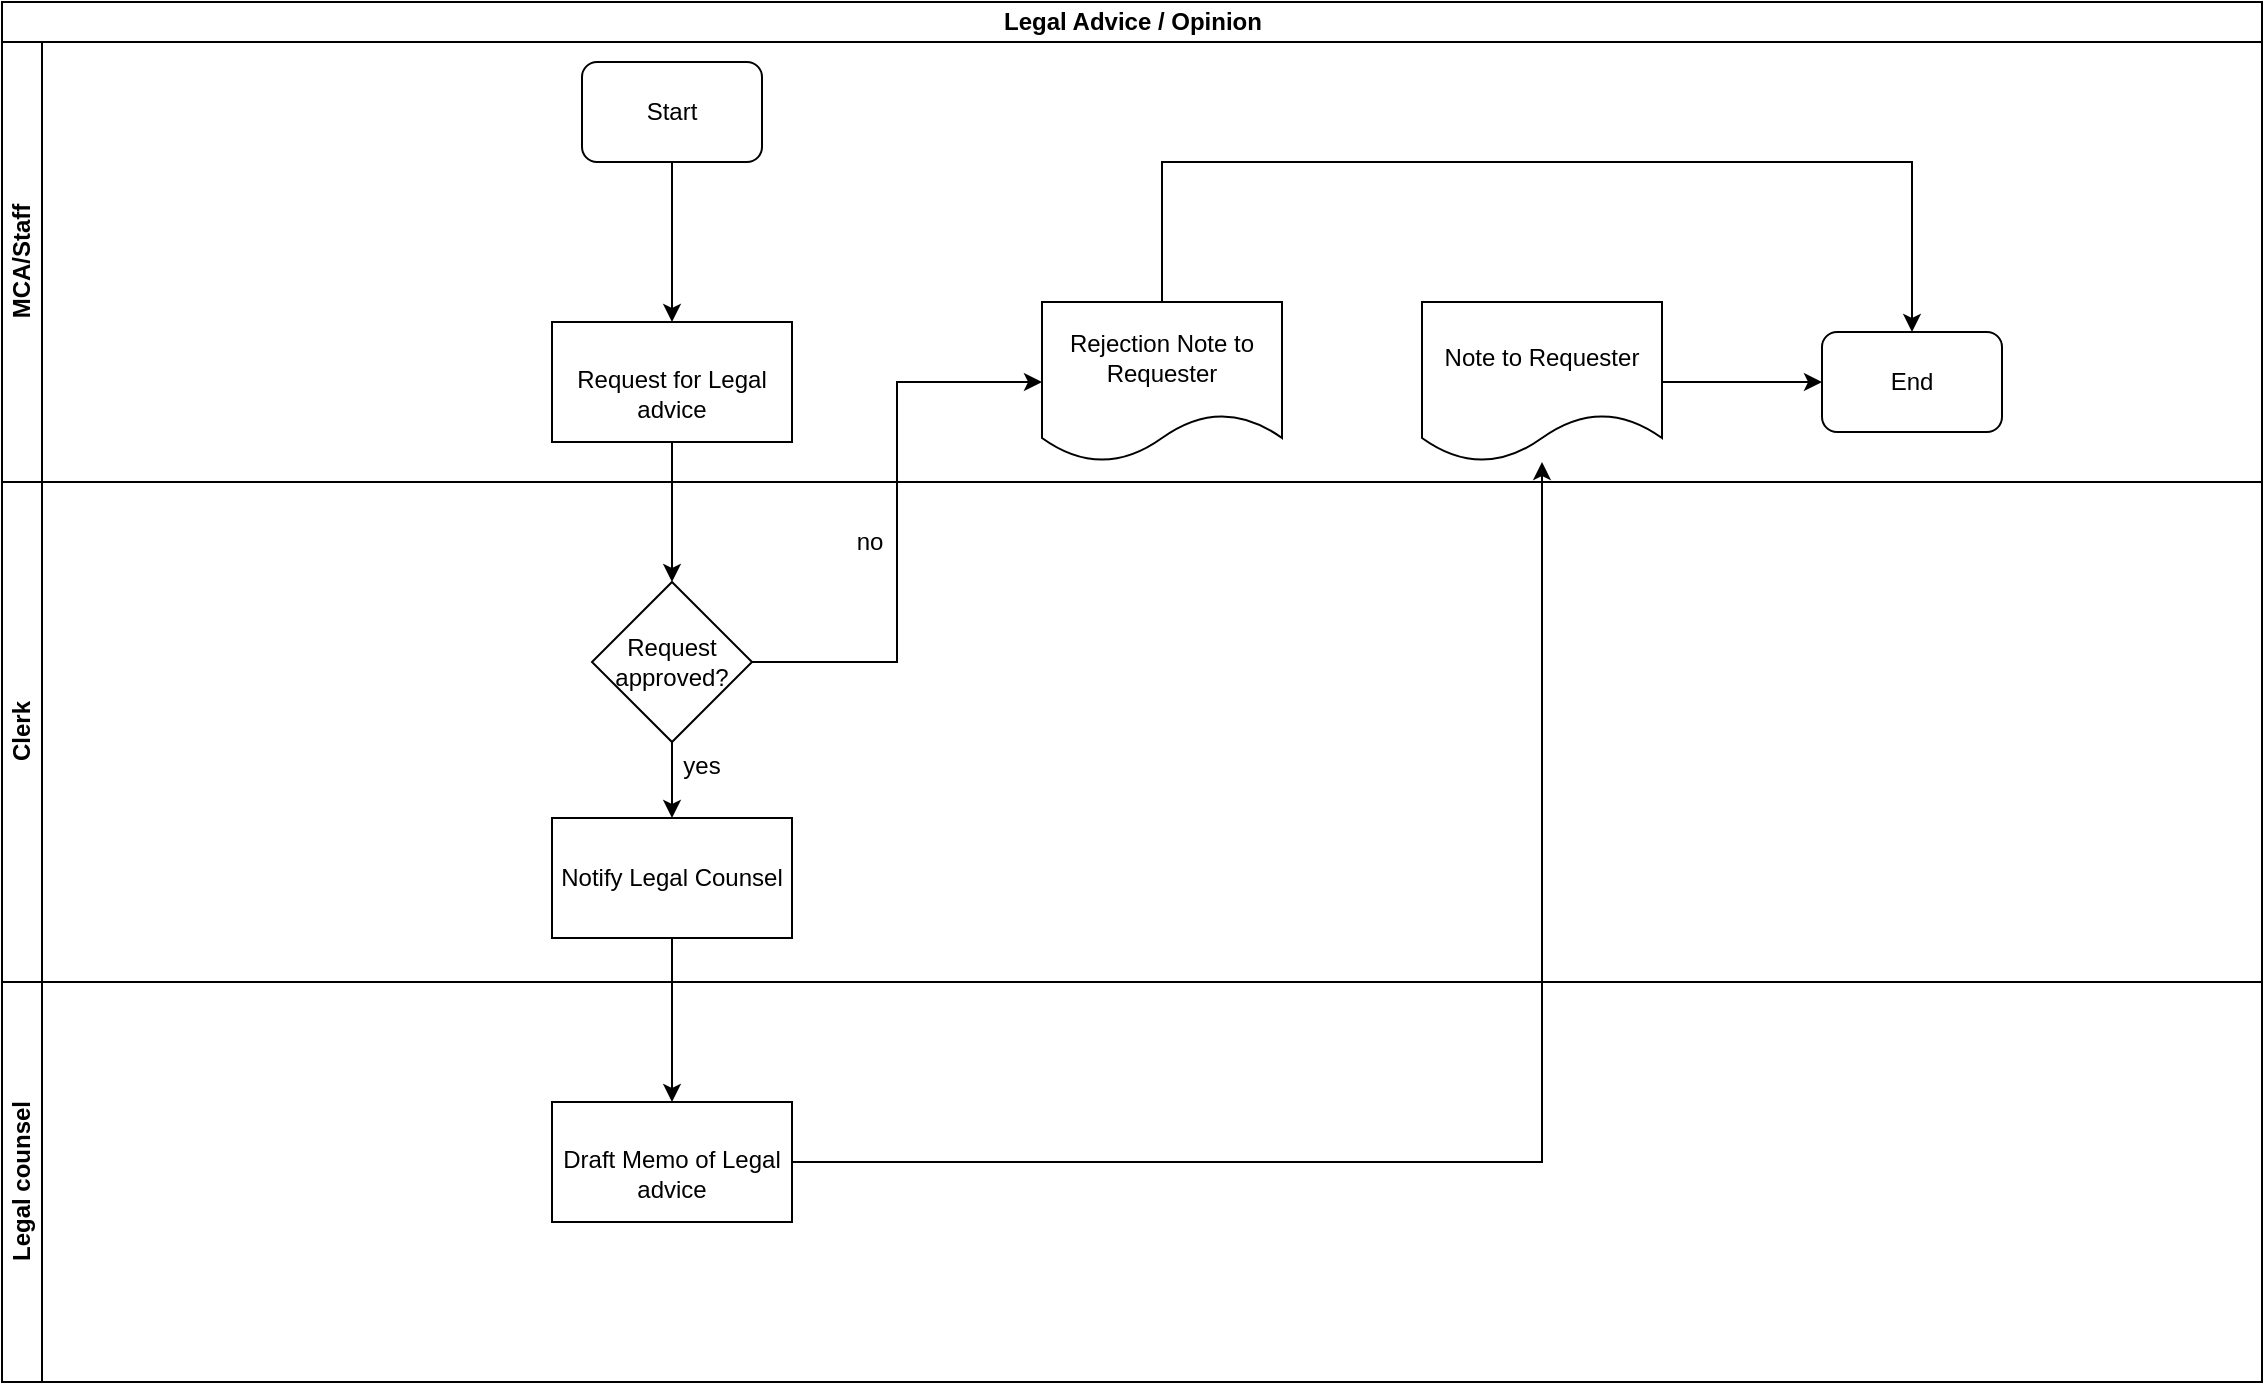 <mxfile version="13.7.7" type="github">
  <diagram id="0JgoW0CUqfs-v9tvcyth" name="Page-1">
    <mxGraphModel dx="910" dy="487" grid="1" gridSize="10" guides="1" tooltips="1" connect="1" arrows="1" fold="1" page="1" pageScale="1" pageWidth="1169" pageHeight="827" math="0" shadow="0">
      <root>
        <mxCell id="0" />
        <mxCell id="1" parent="0" />
        <mxCell id="YAh0zy8l2tCjz80Ia1jp-1" value="Legal Advice / Opinion" style="swimlane;html=1;childLayout=stackLayout;resizeParent=1;resizeParentMax=0;horizontal=1;startSize=20;horizontalStack=0;" vertex="1" parent="1">
          <mxGeometry x="20" y="20" width="1130" height="690" as="geometry" />
        </mxCell>
        <mxCell id="YAh0zy8l2tCjz80Ia1jp-2" value="MCA/Staff" style="swimlane;html=1;startSize=20;horizontal=0;" vertex="1" parent="YAh0zy8l2tCjz80Ia1jp-1">
          <mxGeometry y="20" width="1130" height="220" as="geometry" />
        </mxCell>
        <mxCell id="YAh0zy8l2tCjz80Ia1jp-5" value="Start" style="rounded=1;whiteSpace=wrap;html=1;" vertex="1" parent="YAh0zy8l2tCjz80Ia1jp-2">
          <mxGeometry x="290" y="10" width="90" height="50" as="geometry" />
        </mxCell>
        <mxCell id="YAh0zy8l2tCjz80Ia1jp-31" value="End" style="rounded=1;whiteSpace=wrap;html=1;" vertex="1" parent="YAh0zy8l2tCjz80Ia1jp-2">
          <mxGeometry x="910" y="145" width="90" height="50" as="geometry" />
        </mxCell>
        <mxCell id="YAh0zy8l2tCjz80Ia1jp-27" value="Note to Requester" style="shape=document;whiteSpace=wrap;html=1;boundedLbl=1;rounded=0;" vertex="1" parent="YAh0zy8l2tCjz80Ia1jp-2">
          <mxGeometry x="710" y="130" width="120" height="80" as="geometry" />
        </mxCell>
        <mxCell id="YAh0zy8l2tCjz80Ia1jp-18" value="Rejection Note to Requester" style="shape=document;whiteSpace=wrap;html=1;boundedLbl=1;" vertex="1" parent="YAh0zy8l2tCjz80Ia1jp-2">
          <mxGeometry x="520" y="130" width="120" height="80" as="geometry" />
        </mxCell>
        <mxCell id="YAh0zy8l2tCjz80Ia1jp-8" value="&lt;br/&gt;&lt;p style=&quot;margin-bottom: 0in&quot;&gt;Request for Legal advice&lt;/p&gt;&lt;br/&gt;" style="rounded=0;whiteSpace=wrap;html=1;" vertex="1" parent="YAh0zy8l2tCjz80Ia1jp-2">
          <mxGeometry x="275" y="140" width="120" height="60" as="geometry" />
        </mxCell>
        <mxCell id="YAh0zy8l2tCjz80Ia1jp-30" value="" style="edgeStyle=orthogonalEdgeStyle;rounded=0;orthogonalLoop=1;jettySize=auto;html=1;entryX=0;entryY=0.5;entryDx=0;entryDy=0;" edge="1" parent="YAh0zy8l2tCjz80Ia1jp-2" source="YAh0zy8l2tCjz80Ia1jp-27" target="YAh0zy8l2tCjz80Ia1jp-31">
          <mxGeometry relative="1" as="geometry">
            <mxPoint x="910" y="170" as="targetPoint" />
          </mxGeometry>
        </mxCell>
        <mxCell id="YAh0zy8l2tCjz80Ia1jp-33" value="" style="edgeStyle=orthogonalEdgeStyle;rounded=0;orthogonalLoop=1;jettySize=auto;html=1;entryX=0.5;entryY=0;entryDx=0;entryDy=0;" edge="1" parent="YAh0zy8l2tCjz80Ia1jp-2" source="YAh0zy8l2tCjz80Ia1jp-18" target="YAh0zy8l2tCjz80Ia1jp-31">
          <mxGeometry relative="1" as="geometry">
            <mxPoint x="580" y="50" as="targetPoint" />
            <Array as="points">
              <mxPoint x="580" y="60" />
              <mxPoint x="955" y="60" />
            </Array>
          </mxGeometry>
        </mxCell>
        <mxCell id="YAh0zy8l2tCjz80Ia1jp-10" value="" style="edgeStyle=orthogonalEdgeStyle;rounded=0;orthogonalLoop=1;jettySize=auto;html=1;" edge="1" parent="YAh0zy8l2tCjz80Ia1jp-1" source="YAh0zy8l2tCjz80Ia1jp-8" target="YAh0zy8l2tCjz80Ia1jp-9">
          <mxGeometry relative="1" as="geometry" />
        </mxCell>
        <mxCell id="YAh0zy8l2tCjz80Ia1jp-3" value="Clerk" style="swimlane;html=1;startSize=20;horizontal=0;" vertex="1" parent="YAh0zy8l2tCjz80Ia1jp-1">
          <mxGeometry y="240" width="1130" height="250" as="geometry" />
        </mxCell>
        <mxCell id="YAh0zy8l2tCjz80Ia1jp-26" value="no" style="text;html=1;strokeColor=none;fillColor=none;align=center;verticalAlign=middle;whiteSpace=wrap;rounded=0;" vertex="1" parent="YAh0zy8l2tCjz80Ia1jp-3">
          <mxGeometry x="414" y="20" width="40" height="20" as="geometry" />
        </mxCell>
        <mxCell id="YAh0zy8l2tCjz80Ia1jp-9" value="Request approved?" style="rhombus;whiteSpace=wrap;html=1;rounded=0;" vertex="1" parent="YAh0zy8l2tCjz80Ia1jp-3">
          <mxGeometry x="295" y="50" width="80" height="80" as="geometry" />
        </mxCell>
        <mxCell id="YAh0zy8l2tCjz80Ia1jp-12" value="" style="edgeStyle=orthogonalEdgeStyle;rounded=0;orthogonalLoop=1;jettySize=auto;html=1;" edge="1" parent="YAh0zy8l2tCjz80Ia1jp-3" source="YAh0zy8l2tCjz80Ia1jp-9" target="YAh0zy8l2tCjz80Ia1jp-11">
          <mxGeometry relative="1" as="geometry" />
        </mxCell>
        <mxCell id="YAh0zy8l2tCjz80Ia1jp-15" value="yes" style="text;html=1;strokeColor=none;fillColor=none;align=center;verticalAlign=middle;whiteSpace=wrap;rounded=0;" vertex="1" parent="YAh0zy8l2tCjz80Ia1jp-3">
          <mxGeometry x="330" y="132" width="40" height="20" as="geometry" />
        </mxCell>
        <mxCell id="YAh0zy8l2tCjz80Ia1jp-11" value="Notify Legal Counsel" style="whiteSpace=wrap;html=1;rounded=0;" vertex="1" parent="YAh0zy8l2tCjz80Ia1jp-3">
          <mxGeometry x="275" y="168" width="120" height="60" as="geometry" />
        </mxCell>
        <mxCell id="YAh0zy8l2tCjz80Ia1jp-4" value="Legal counsel" style="swimlane;html=1;startSize=20;horizontal=0;" vertex="1" parent="YAh0zy8l2tCjz80Ia1jp-1">
          <mxGeometry y="490" width="1130" height="200" as="geometry" />
        </mxCell>
        <mxCell id="YAh0zy8l2tCjz80Ia1jp-13" value="&lt;br/&gt;&lt;p style=&quot;margin-bottom: 0in&quot;&gt;Draft Memo of Legal advice&lt;/p&gt;&lt;br/&gt;" style="whiteSpace=wrap;html=1;rounded=0;" vertex="1" parent="YAh0zy8l2tCjz80Ia1jp-4">
          <mxGeometry x="275" y="60" width="120" height="60" as="geometry" />
        </mxCell>
        <mxCell id="YAh0zy8l2tCjz80Ia1jp-14" value="" style="edgeStyle=orthogonalEdgeStyle;rounded=0;orthogonalLoop=1;jettySize=auto;html=1;" edge="1" parent="YAh0zy8l2tCjz80Ia1jp-1" source="YAh0zy8l2tCjz80Ia1jp-11" target="YAh0zy8l2tCjz80Ia1jp-13">
          <mxGeometry relative="1" as="geometry" />
        </mxCell>
        <mxCell id="YAh0zy8l2tCjz80Ia1jp-25" value="" style="edgeStyle=orthogonalEdgeStyle;rounded=0;orthogonalLoop=1;jettySize=auto;html=1;entryX=0;entryY=0.5;entryDx=0;entryDy=0;" edge="1" parent="YAh0zy8l2tCjz80Ia1jp-1" source="YAh0zy8l2tCjz80Ia1jp-9" target="YAh0zy8l2tCjz80Ia1jp-18">
          <mxGeometry relative="1" as="geometry">
            <mxPoint x="455" y="330" as="targetPoint" />
          </mxGeometry>
        </mxCell>
        <mxCell id="YAh0zy8l2tCjz80Ia1jp-28" value="" style="edgeStyle=orthogonalEdgeStyle;rounded=0;orthogonalLoop=1;jettySize=auto;html=1;" edge="1" parent="YAh0zy8l2tCjz80Ia1jp-1" source="YAh0zy8l2tCjz80Ia1jp-13" target="YAh0zy8l2tCjz80Ia1jp-27">
          <mxGeometry relative="1" as="geometry" />
        </mxCell>
        <mxCell id="YAh0zy8l2tCjz80Ia1jp-7" value="" style="edgeStyle=orthogonalEdgeStyle;rounded=0;orthogonalLoop=1;jettySize=auto;html=1;" edge="1" parent="1" source="YAh0zy8l2tCjz80Ia1jp-5">
          <mxGeometry relative="1" as="geometry">
            <mxPoint x="355" y="180" as="targetPoint" />
          </mxGeometry>
        </mxCell>
      </root>
    </mxGraphModel>
  </diagram>
</mxfile>
